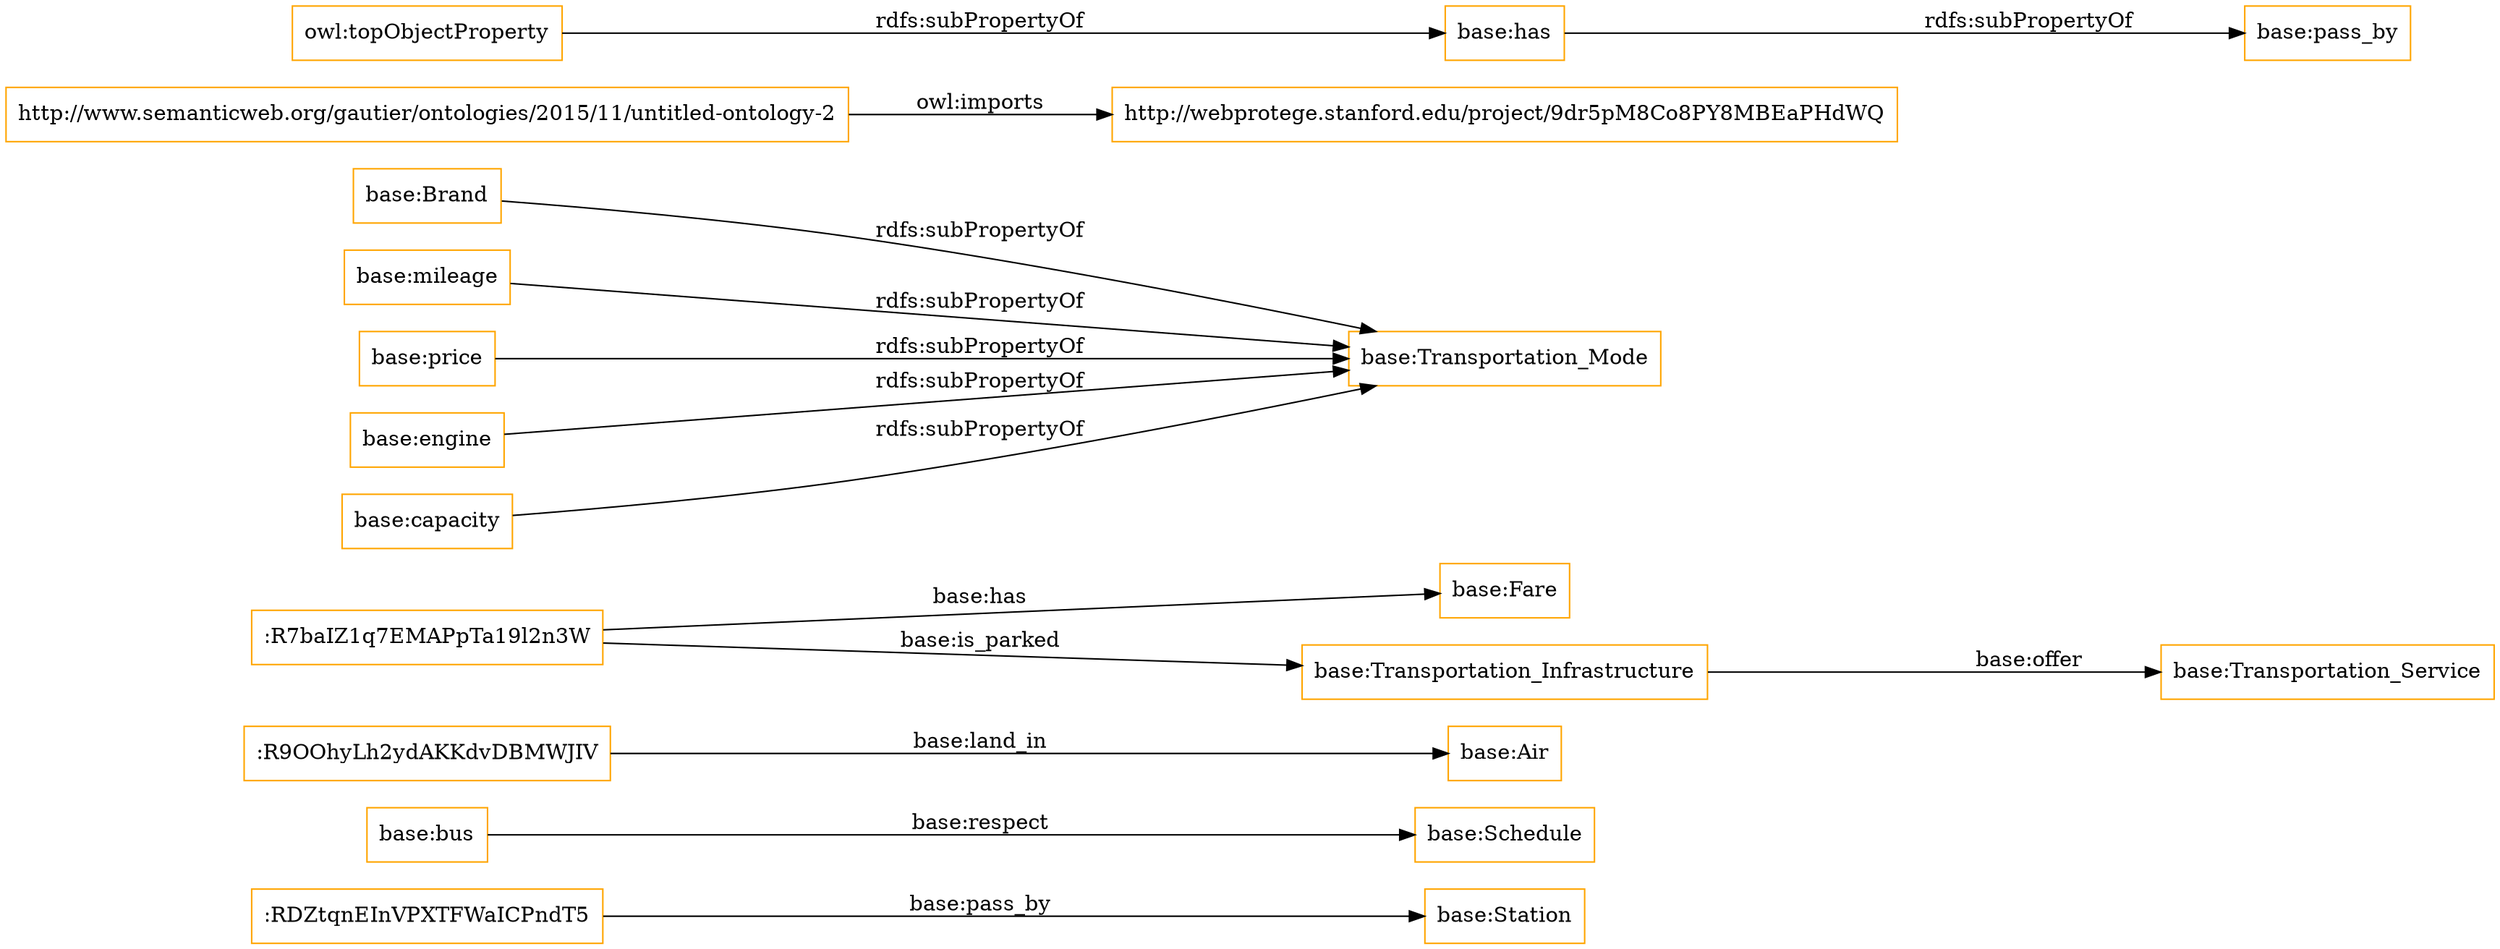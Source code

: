 digraph ar2dtool_diagram { 
rankdir=LR;
size="1501"
node [shape = rectangle, color="orange"]; "base:Station" "base:Schedule" "base:Air" "base:Fare" "base:Transportation_Service" "base:bus" "base:Transportation_Infrastructure" ; /*classes style*/
	"base:Brand" -> "base:Transportation_Mode" [ label = "rdfs:subPropertyOf" ];
	"http://www.semanticweb.org/gautier/ontologies/2015/11/untitled-ontology-2" -> "http://webprotege.stanford.edu/project/9dr5pM8Co8PY8MBEaPHdWQ" [ label = "owl:imports" ];
	"base:mileage" -> "base:Transportation_Mode" [ label = "rdfs:subPropertyOf" ];
	"base:price" -> "base:Transportation_Mode" [ label = "rdfs:subPropertyOf" ];
	"base:has" -> "base:pass_by" [ label = "rdfs:subPropertyOf" ];
	"base:engine" -> "base:Transportation_Mode" [ label = "rdfs:subPropertyOf" ];
	"base:capacity" -> "base:Transportation_Mode" [ label = "rdfs:subPropertyOf" ];
	"owl:topObjectProperty" -> "base:has" [ label = "rdfs:subPropertyOf" ];
	":R7baIZ1q7EMAPpTa19l2n3W" -> "base:Transportation_Infrastructure" [ label = "base:is_parked" ];
	"base:bus" -> "base:Schedule" [ label = "base:respect" ];
	"base:Transportation_Infrastructure" -> "base:Transportation_Service" [ label = "base:offer" ];
	":RDZtqnEInVPXTFWaICPndT5" -> "base:Station" [ label = "base:pass_by" ];
	":R9OOhyLh2ydAKKdvDBMWJIV" -> "base:Air" [ label = "base:land_in" ];
	":R7baIZ1q7EMAPpTa19l2n3W" -> "base:Fare" [ label = "base:has" ];

}
